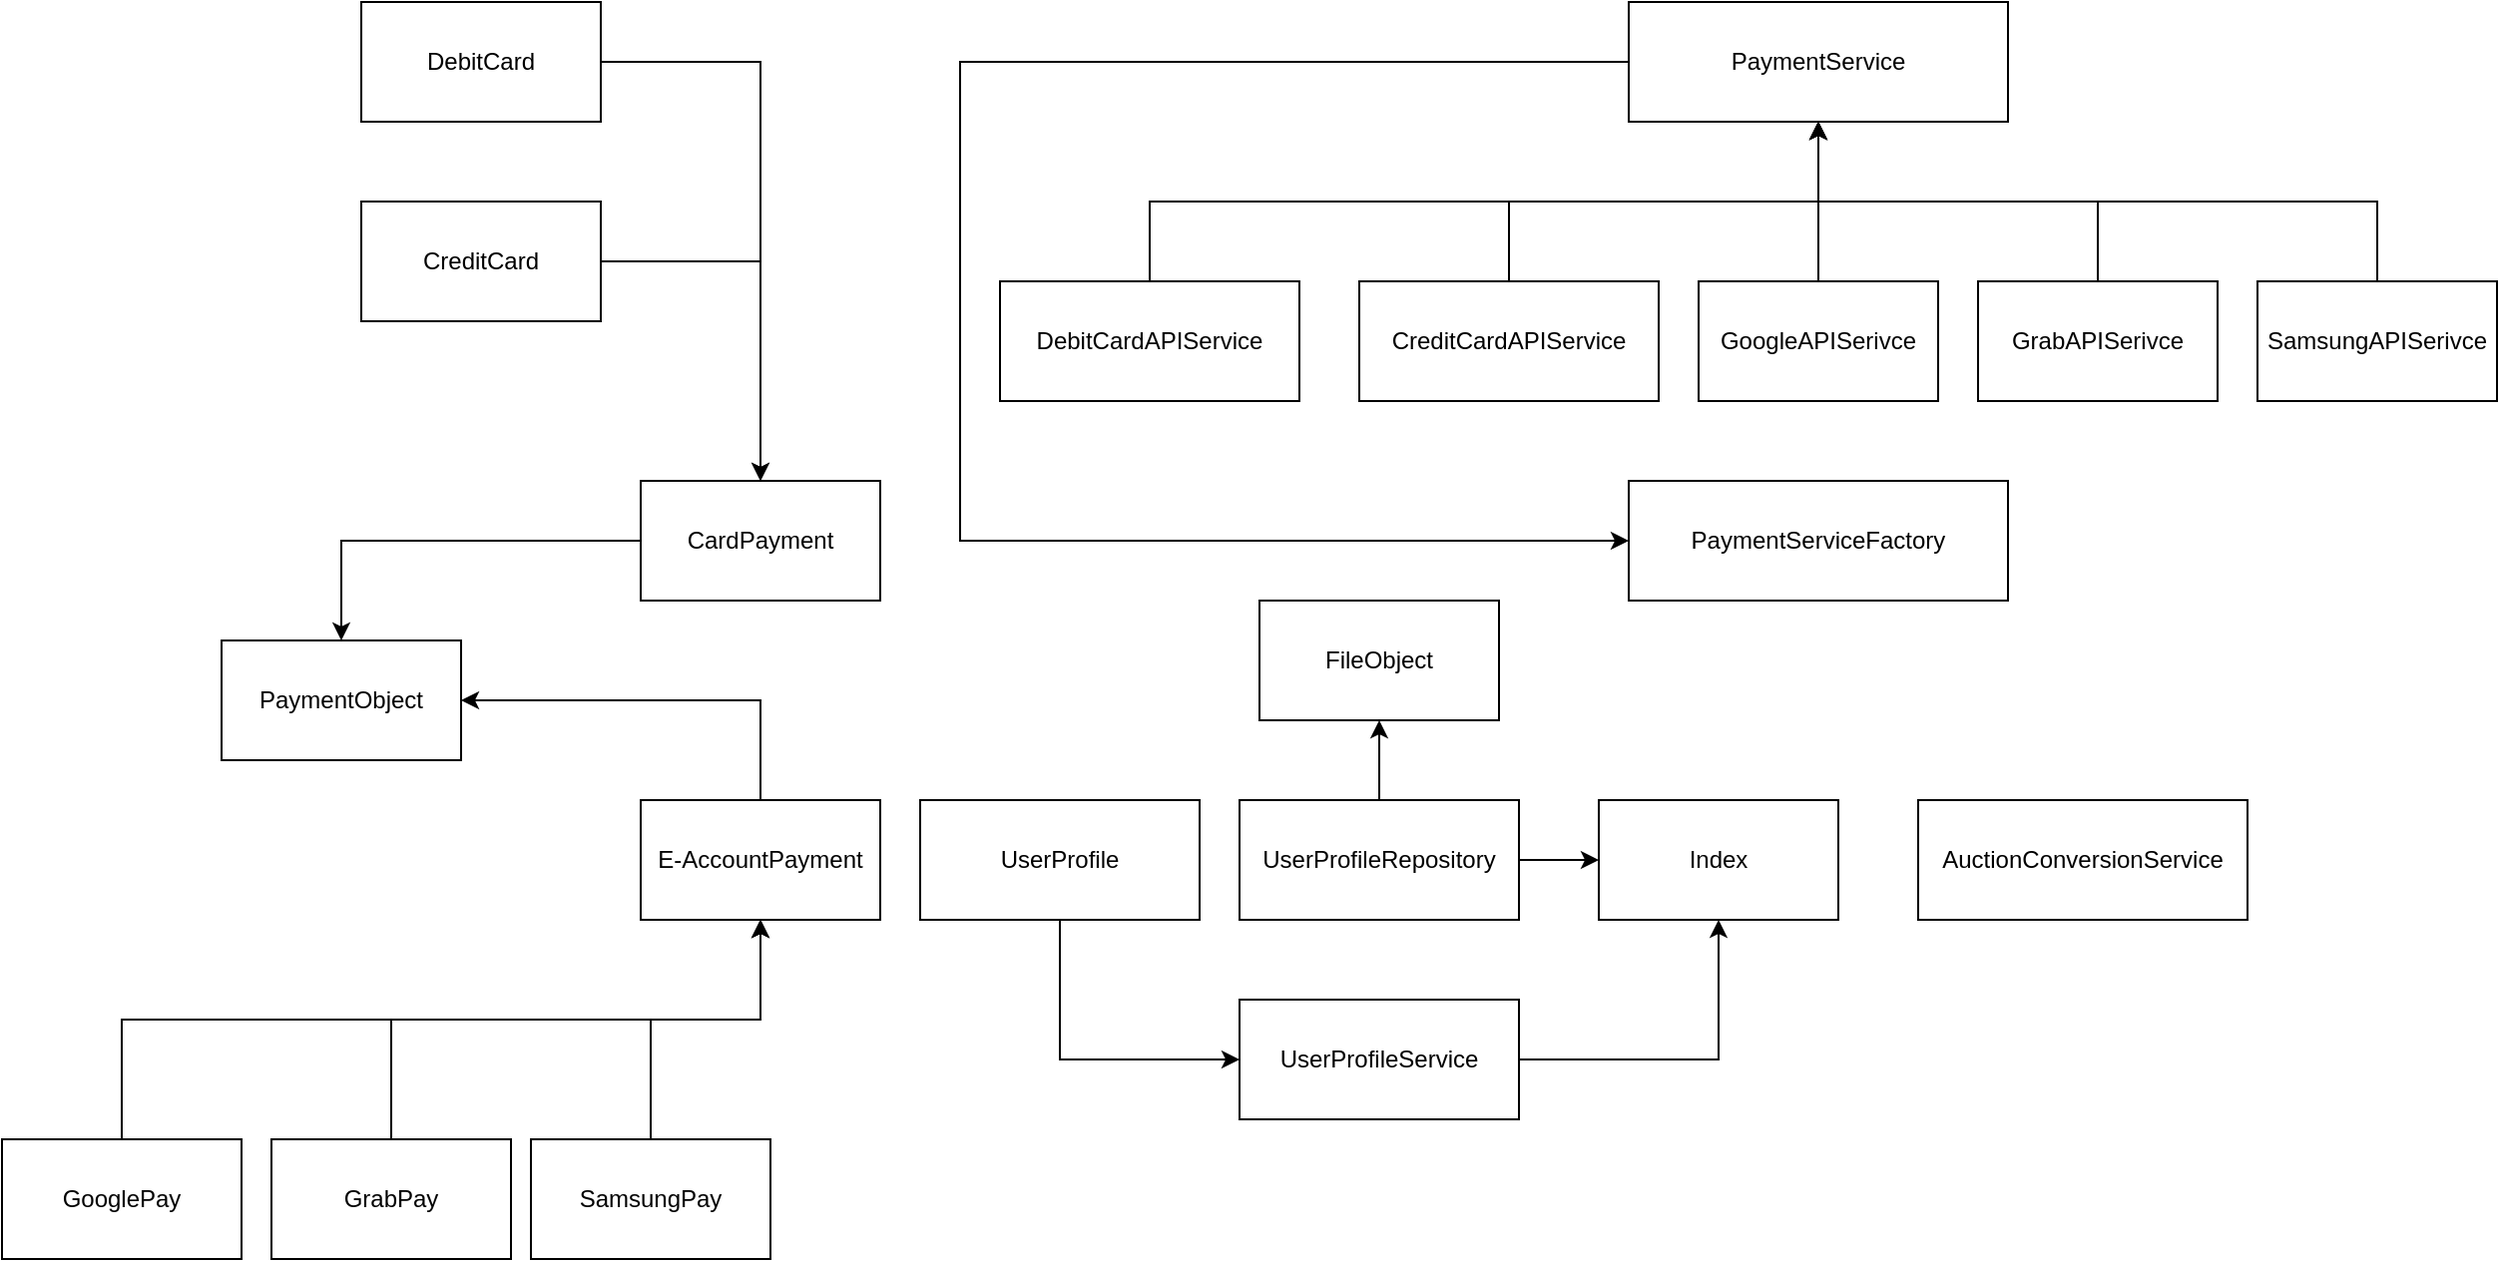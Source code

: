 <mxfile version="14.3.0" type="device" pages="2"><diagram id="2KOIB5N64ErdimOZ_Y05" name="Page-1"><mxGraphModel dx="2427" dy="1928" grid="1" gridSize="10" guides="1" tooltips="1" connect="1" arrows="1" fold="1" page="1" pageScale="1" pageWidth="850" pageHeight="1100" math="0" shadow="0"><root><mxCell id="0"/><mxCell id="1" parent="0"/><mxCell id="6GgEl0XHfn7Oc5g00gPT-2" style="edgeStyle=orthogonalEdgeStyle;rounded=0;orthogonalLoop=1;jettySize=auto;html=1;entryX=0;entryY=0.5;entryDx=0;entryDy=0;" edge="1" parent="1" source="OVNvHfUNwyEjtYuhImq--3" target="6GgEl0XHfn7Oc5g00gPT-1"><mxGeometry relative="1" as="geometry"><Array as="points"><mxPoint x="-200" y="-20"/></Array></mxGeometry></mxCell><mxCell id="OVNvHfUNwyEjtYuhImq--3" value="UserProfile" style="rounded=0;whiteSpace=wrap;html=1;" parent="1" vertex="1"><mxGeometry x="-270" y="-150" width="140" height="60" as="geometry"/></mxCell><mxCell id="OVNvHfUNwyEjtYuhImq--12" value="AuctionConversionService" style="whiteSpace=wrap;html=1;" parent="1" vertex="1"><mxGeometry x="230" y="-150" width="165" height="60" as="geometry"/></mxCell><mxCell id="e3GGRHHCDp3BjyPEcR0e-16" style="edgeStyle=orthogonalEdgeStyle;rounded=0;orthogonalLoop=1;jettySize=auto;html=1;" parent="1" source="OVNvHfUNwyEjtYuhImq--26" target="e3GGRHHCDp3BjyPEcR0e-1" edge="1"><mxGeometry relative="1" as="geometry"/></mxCell><mxCell id="6GgEl0XHfn7Oc5g00gPT-5" style="edgeStyle=orthogonalEdgeStyle;rounded=0;orthogonalLoop=1;jettySize=auto;html=1;" edge="1" parent="1" source="OVNvHfUNwyEjtYuhImq--26" target="OVNvHfUNwyEjtYuhImq--42"><mxGeometry relative="1" as="geometry"/></mxCell><mxCell id="OVNvHfUNwyEjtYuhImq--26" value="UserProfileRepository" style="rounded=0;whiteSpace=wrap;html=1;" parent="1" vertex="1"><mxGeometry x="-110" y="-150" width="140" height="60" as="geometry"/></mxCell><mxCell id="e3GGRHHCDp3BjyPEcR0e-6" style="edgeStyle=orthogonalEdgeStyle;rounded=0;orthogonalLoop=1;jettySize=auto;html=1;" parent="1" source="OVNvHfUNwyEjtYuhImq--33" target="mpyZbqCTOSIQwP_T6yYZ-1" edge="1"><mxGeometry relative="1" as="geometry"><Array as="points"><mxPoint x="-155" y="-450"/><mxPoint x="180" y="-450"/></Array></mxGeometry></mxCell><mxCell id="OVNvHfUNwyEjtYuhImq--33" value="DebitCardAPIService" style="whiteSpace=wrap;html=1;" parent="1" vertex="1"><mxGeometry x="-230" y="-410" width="150" height="60" as="geometry"/></mxCell><mxCell id="OVNvHfUNwyEjtYuhImq--35" style="edgeStyle=orthogonalEdgeStyle;rounded=0;orthogonalLoop=1;jettySize=auto;html=1;" parent="1" source="OVNvHfUNwyEjtYuhImq--36" target="OVNvHfUNwyEjtYuhImq--41" edge="1"><mxGeometry relative="1" as="geometry"/></mxCell><mxCell id="OVNvHfUNwyEjtYuhImq--36" value="CardPayment" style="whiteSpace=wrap;html=1;" parent="1" vertex="1"><mxGeometry x="-410" y="-310" width="120" height="60" as="geometry"/></mxCell><mxCell id="wpagDBGOPuL4EPq9Ays_-21" style="edgeStyle=orthogonalEdgeStyle;rounded=0;orthogonalLoop=1;jettySize=auto;html=1;entryX=1;entryY=0.5;entryDx=0;entryDy=0;" parent="1" source="OVNvHfUNwyEjtYuhImq--39" target="OVNvHfUNwyEjtYuhImq--41" edge="1"><mxGeometry relative="1" as="geometry"><Array as="points"><mxPoint x="-350" y="-200"/></Array></mxGeometry></mxCell><mxCell id="OVNvHfUNwyEjtYuhImq--39" value="E-AccountPayment" style="whiteSpace=wrap;html=1;" parent="1" vertex="1"><mxGeometry x="-410" y="-150" width="120" height="60" as="geometry"/></mxCell><mxCell id="e3GGRHHCDp3BjyPEcR0e-8" style="edgeStyle=orthogonalEdgeStyle;rounded=0;orthogonalLoop=1;jettySize=auto;html=1;entryX=0.5;entryY=1;entryDx=0;entryDy=0;" parent="1" source="OVNvHfUNwyEjtYuhImq--40" target="mpyZbqCTOSIQwP_T6yYZ-1" edge="1"><mxGeometry relative="1" as="geometry"/></mxCell><mxCell id="OVNvHfUNwyEjtYuhImq--40" value="GoogleAPISerivce" style="whiteSpace=wrap;html=1;" parent="1" vertex="1"><mxGeometry x="120" y="-410" width="120" height="60" as="geometry"/></mxCell><mxCell id="OVNvHfUNwyEjtYuhImq--41" value="PaymentObject" style="whiteSpace=wrap;html=1;" parent="1" vertex="1"><mxGeometry x="-620" y="-230" width="120" height="60" as="geometry"/></mxCell><mxCell id="OVNvHfUNwyEjtYuhImq--42" value="Index" style="whiteSpace=wrap;html=1;" parent="1" vertex="1"><mxGeometry x="70" y="-150" width="120" height="60" as="geometry"/></mxCell><mxCell id="wpagDBGOPuL4EPq9Ays_-10" style="edgeStyle=orthogonalEdgeStyle;rounded=0;orthogonalLoop=1;jettySize=auto;html=1;" parent="1" source="wpagDBGOPuL4EPq9Ays_-6" target="OVNvHfUNwyEjtYuhImq--36" edge="1"><mxGeometry relative="1" as="geometry"/></mxCell><mxCell id="wpagDBGOPuL4EPq9Ays_-6" value="DebitCard" style="whiteSpace=wrap;html=1;" parent="1" vertex="1"><mxGeometry x="-550" y="-550" width="120" height="60" as="geometry"/></mxCell><mxCell id="wpagDBGOPuL4EPq9Ays_-11" style="edgeStyle=orthogonalEdgeStyle;rounded=0;orthogonalLoop=1;jettySize=auto;html=1;entryX=0.5;entryY=0;entryDx=0;entryDy=0;" parent="1" source="wpagDBGOPuL4EPq9Ays_-7" target="OVNvHfUNwyEjtYuhImq--36" edge="1"><mxGeometry relative="1" as="geometry"/></mxCell><mxCell id="wpagDBGOPuL4EPq9Ays_-7" value="CreditCard" style="whiteSpace=wrap;html=1;" parent="1" vertex="1"><mxGeometry x="-550" y="-450" width="120" height="60" as="geometry"/></mxCell><mxCell id="e3GGRHHCDp3BjyPEcR0e-7" style="edgeStyle=orthogonalEdgeStyle;rounded=0;orthogonalLoop=1;jettySize=auto;html=1;" parent="1" source="wpagDBGOPuL4EPq9Ays_-9" target="mpyZbqCTOSIQwP_T6yYZ-1" edge="1"><mxGeometry relative="1" as="geometry"/></mxCell><mxCell id="wpagDBGOPuL4EPq9Ays_-9" value="CreditCardAPIService" style="whiteSpace=wrap;html=1;" parent="1" vertex="1"><mxGeometry x="-50" y="-410" width="150" height="60" as="geometry"/></mxCell><mxCell id="Tz55kuSCzdBfh5Bdzw7j-8" style="edgeStyle=orthogonalEdgeStyle;rounded=0;orthogonalLoop=1;jettySize=auto;html=1;" parent="1" source="wpagDBGOPuL4EPq9Ays_-12" target="OVNvHfUNwyEjtYuhImq--39" edge="1"><mxGeometry relative="1" as="geometry"><Array as="points"><mxPoint x="-670" y="-40"/><mxPoint x="-350" y="-40"/></Array></mxGeometry></mxCell><mxCell id="wpagDBGOPuL4EPq9Ays_-12" value="GooglePay" style="whiteSpace=wrap;html=1;" parent="1" vertex="1"><mxGeometry x="-730" y="20" width="120" height="60" as="geometry"/></mxCell><mxCell id="Tz55kuSCzdBfh5Bdzw7j-7" style="edgeStyle=orthogonalEdgeStyle;rounded=0;orthogonalLoop=1;jettySize=auto;html=1;" parent="1" source="wpagDBGOPuL4EPq9Ays_-13" target="OVNvHfUNwyEjtYuhImq--39" edge="1"><mxGeometry relative="1" as="geometry"><Array as="points"><mxPoint x="-535" y="-40"/><mxPoint x="-350" y="-40"/></Array></mxGeometry></mxCell><mxCell id="wpagDBGOPuL4EPq9Ays_-13" value="GrabPay" style="whiteSpace=wrap;html=1;" parent="1" vertex="1"><mxGeometry x="-595" y="20" width="120" height="60" as="geometry"/></mxCell><mxCell id="Tz55kuSCzdBfh5Bdzw7j-6" style="edgeStyle=orthogonalEdgeStyle;rounded=0;orthogonalLoop=1;jettySize=auto;html=1;entryX=0.5;entryY=1;entryDx=0;entryDy=0;" parent="1" source="wpagDBGOPuL4EPq9Ays_-14" target="OVNvHfUNwyEjtYuhImq--39" edge="1"><mxGeometry relative="1" as="geometry"><Array as="points"><mxPoint x="-405" y="-40"/><mxPoint x="-350" y="-40"/></Array></mxGeometry></mxCell><mxCell id="wpagDBGOPuL4EPq9Ays_-14" value="SamsungPay" style="whiteSpace=wrap;html=1;" parent="1" vertex="1"><mxGeometry x="-465" y="20" width="120" height="60" as="geometry"/></mxCell><mxCell id="e3GGRHHCDp3BjyPEcR0e-9" style="edgeStyle=orthogonalEdgeStyle;rounded=0;orthogonalLoop=1;jettySize=auto;html=1;" parent="1" source="wpagDBGOPuL4EPq9Ays_-22" target="mpyZbqCTOSIQwP_T6yYZ-1" edge="1"><mxGeometry relative="1" as="geometry"/></mxCell><mxCell id="wpagDBGOPuL4EPq9Ays_-22" value="GrabAPISerivce" style="whiteSpace=wrap;html=1;" parent="1" vertex="1"><mxGeometry x="260" y="-410" width="120" height="60" as="geometry"/></mxCell><mxCell id="e3GGRHHCDp3BjyPEcR0e-10" style="edgeStyle=orthogonalEdgeStyle;rounded=0;orthogonalLoop=1;jettySize=auto;html=1;entryX=0.5;entryY=1;entryDx=0;entryDy=0;" parent="1" source="wpagDBGOPuL4EPq9Ays_-23" target="mpyZbqCTOSIQwP_T6yYZ-1" edge="1"><mxGeometry relative="1" as="geometry"><Array as="points"><mxPoint x="460" y="-450"/><mxPoint x="180" y="-450"/></Array></mxGeometry></mxCell><mxCell id="wpagDBGOPuL4EPq9Ays_-23" value="SamsungAPISerivce" style="whiteSpace=wrap;html=1;" parent="1" vertex="1"><mxGeometry x="400" y="-410" width="120" height="60" as="geometry"/></mxCell><mxCell id="e3GGRHHCDp3BjyPEcR0e-12" style="edgeStyle=orthogonalEdgeStyle;rounded=0;orthogonalLoop=1;jettySize=auto;html=1;entryX=0;entryY=0.5;entryDx=0;entryDy=0;" parent="1" source="mpyZbqCTOSIQwP_T6yYZ-1" target="e3GGRHHCDp3BjyPEcR0e-11" edge="1"><mxGeometry relative="1" as="geometry"><Array as="points"><mxPoint x="-250" y="-520"/><mxPoint x="-250" y="-280"/></Array></mxGeometry></mxCell><mxCell id="mpyZbqCTOSIQwP_T6yYZ-1" value="PaymentService" style="whiteSpace=wrap;html=1;" parent="1" vertex="1"><mxGeometry x="85" y="-550" width="190" height="60" as="geometry"/></mxCell><mxCell id="e3GGRHHCDp3BjyPEcR0e-1" value="FileObject" style="whiteSpace=wrap;html=1;" parent="1" vertex="1"><mxGeometry x="-100" y="-250" width="120" height="60" as="geometry"/></mxCell><mxCell id="e3GGRHHCDp3BjyPEcR0e-11" value="PaymentServiceFactory" style="whiteSpace=wrap;html=1;" parent="1" vertex="1"><mxGeometry x="85" y="-310" width="190" height="60" as="geometry"/></mxCell><mxCell id="6GgEl0XHfn7Oc5g00gPT-3" style="edgeStyle=orthogonalEdgeStyle;rounded=0;orthogonalLoop=1;jettySize=auto;html=1;" edge="1" parent="1" source="6GgEl0XHfn7Oc5g00gPT-1" target="OVNvHfUNwyEjtYuhImq--42"><mxGeometry relative="1" as="geometry"/></mxCell><mxCell id="6GgEl0XHfn7Oc5g00gPT-1" value="UserProfileService" style="rounded=0;whiteSpace=wrap;html=1;" vertex="1" parent="1"><mxGeometry x="-110" y="-50" width="140" height="60" as="geometry"/></mxCell></root></mxGraphModel></diagram><diagram name="Class Diagram" id="8i16ODUUJk-zlXluK6kG"><mxGraphModel dx="1796" dy="1597" grid="1" gridSize="10" guides="1" tooltips="1" connect="1" arrows="1" fold="1" page="1" pageScale="1" pageWidth="850" pageHeight="1100" math="0" shadow="0"><root><mxCell id="P2Dz0mEHDDmNIb5PMjdy-0"/><mxCell id="P2Dz0mEHDDmNIb5PMjdy-1" parent="P2Dz0mEHDDmNIb5PMjdy-0"/><mxCell id="8g-rBgWS3mRkG20rDwMc-0" value="" style="rounded=0;whiteSpace=wrap;html=1;" parent="P2Dz0mEHDDmNIb5PMjdy-1" vertex="1"><mxGeometry x="-330" y="-120" width="710" height="650" as="geometry"/></mxCell><mxCell id="dmM8imzTffKyK5uBwIWd-29" value="" style="group" parent="P2Dz0mEHDDmNIb5PMjdy-1" vertex="1" connectable="0"><mxGeometry x="-300" y="-80" width="270" height="260" as="geometry"/></mxCell><mxCell id="dmM8imzTffKyK5uBwIWd-0" value="" style="rounded=0;whiteSpace=wrap;html=1;" parent="dmM8imzTffKyK5uBwIWd-29" vertex="1"><mxGeometry width="270" height="260" as="geometry"/></mxCell><mxCell id="dmM8imzTffKyK5uBwIWd-3" value="User Profile" style="rounded=0;whiteSpace=wrap;html=1;align=left;" parent="dmM8imzTffKyK5uBwIWd-29" vertex="1"><mxGeometry width="270" height="30" as="geometry"/></mxCell><mxCell id="dmM8imzTffKyK5uBwIWd-4" value="" style="rounded=0;whiteSpace=wrap;html=1;align=left;" parent="dmM8imzTffKyK5uBwIWd-29" vertex="1"><mxGeometry y="30" width="270" height="80" as="geometry"/></mxCell><mxCell id="dmM8imzTffKyK5uBwIWd-5" value="- name: String&lt;br&gt;- DoB: Date&lt;br&gt;- occupation: String&lt;br&gt;- uniqueID: String&lt;br&gt;- createdAt: Date" style="text;html=1;strokeColor=none;fillColor=none;align=left;verticalAlign=middle;whiteSpace=wrap;rounded=0;" parent="dmM8imzTffKyK5uBwIWd-29" vertex="1"><mxGeometry y="12" width="270" height="110" as="geometry"/></mxCell><mxCell id="dmM8imzTffKyK5uBwIWd-8" value="+ getName()&lt;br&gt;+ getDoB()&lt;br&gt;+ setOccupation(occupation: String)&lt;br&gt;+ getOccupation()&lt;br&gt;+ getUniqueID()&lt;br&gt;+ getCreatedAt()" style="text;html=1;strokeColor=none;fillColor=none;align=left;verticalAlign=middle;whiteSpace=wrap;rounded=0;" parent="dmM8imzTffKyK5uBwIWd-29" vertex="1"><mxGeometry y="110" width="270" height="80" as="geometry"/></mxCell><mxCell id="dmM8imzTffKyK5uBwIWd-30" value="" style="group" parent="P2Dz0mEHDDmNIb5PMjdy-1" vertex="1" connectable="0"><mxGeometry x="-300" y="210" width="390" height="290" as="geometry"/></mxCell><mxCell id="dmM8imzTffKyK5uBwIWd-31" value="" style="rounded=0;whiteSpace=wrap;html=1;" parent="dmM8imzTffKyK5uBwIWd-30" vertex="1"><mxGeometry width="364.0" height="290" as="geometry"/></mxCell><mxCell id="dmM8imzTffKyK5uBwIWd-32" value="User Profile Repository" style="rounded=0;whiteSpace=wrap;html=1;align=left;" parent="dmM8imzTffKyK5uBwIWd-30" vertex="1"><mxGeometry width="364.0" height="33.462" as="geometry"/></mxCell><mxCell id="dmM8imzTffKyK5uBwIWd-33" value="" style="rounded=0;whiteSpace=wrap;html=1;align=left;" parent="dmM8imzTffKyK5uBwIWd-30" vertex="1"><mxGeometry y="33.46" width="364" height="46.54" as="geometry"/></mxCell><mxCell id="dmM8imzTffKyK5uBwIWd-35" value="+ addUserProfile(u: UserProfile)&lt;br&gt;+ deleteUserProfile(u: UserProfile)&lt;br&gt;+ updateUserProfile(u: UserProfile)&lt;br&gt;+ getUserProfile()&lt;br&gt;+ getUserProfile(uniqueID: String)&lt;br&gt;+ fileWriteObject()&lt;br&gt;+ fileReadObject()" style="text;html=1;strokeColor=none;fillColor=none;align=left;verticalAlign=middle;whiteSpace=wrap;rounded=0;" parent="dmM8imzTffKyK5uBwIWd-30" vertex="1"><mxGeometry y="80" width="390" height="110" as="geometry"/></mxCell><mxCell id="dmM8imzTffKyK5uBwIWd-34" value="- fileName: String&lt;br&gt;- userList: List&amp;lt;UserProfile&amp;gt;" style="text;html=1;strokeColor=none;fillColor=none;align=left;verticalAlign=middle;whiteSpace=wrap;rounded=0;" parent="dmM8imzTffKyK5uBwIWd-30" vertex="1"><mxGeometry y="33.46" width="364" height="46.54" as="geometry"/></mxCell><mxCell id="5aeJ9ZE5QNEJxUDV2E_B-5" value="" style="group" parent="P2Dz0mEHDDmNIb5PMjdy-1" vertex="1" connectable="0"><mxGeometry x="10" y="-80" width="360" height="260" as="geometry"/></mxCell><mxCell id="dmM8imzTffKyK5uBwIWd-38" value="" style="rounded=0;whiteSpace=wrap;html=1;" parent="5aeJ9ZE5QNEJxUDV2E_B-5" vertex="1"><mxGeometry width="345.6" height="260" as="geometry"/></mxCell><mxCell id="dmM8imzTffKyK5uBwIWd-39" value="User Profile Service" style="rounded=0;whiteSpace=wrap;html=1;align=left;" parent="5aeJ9ZE5QNEJxUDV2E_B-5" vertex="1"><mxGeometry width="345.6" height="30" as="geometry"/></mxCell><mxCell id="dmM8imzTffKyK5uBwIWd-42" value="+ createUserProfile(name: String, dob:Date, occupation: String)&lt;br&gt;+ deleteUserProfile(uniqueID: String)&lt;br&gt;+ updateUserProfile(uniqueID: String, occupation:String)&lt;br&gt;+ viewUserProfileList()&lt;br&gt;+ viewUserProfile(uniqueID: String)" style="text;html=1;strokeColor=none;fillColor=none;align=left;verticalAlign=middle;whiteSpace=wrap;rounded=0;" parent="5aeJ9ZE5QNEJxUDV2E_B-5" vertex="1"><mxGeometry y="60" width="360.0" height="80" as="geometry"/></mxCell><mxCell id="5aeJ9ZE5QNEJxUDV2E_B-4" value="- upr: UserProfileRepository" style="whiteSpace=wrap;html=1;align=left;" parent="5aeJ9ZE5QNEJxUDV2E_B-5" vertex="1"><mxGeometry y="30" width="345.6" height="30" as="geometry"/></mxCell><mxCell id="8g-rBgWS3mRkG20rDwMc-1" value="User Profile" style="text;html=1;strokeColor=none;fillColor=none;align=center;verticalAlign=middle;whiteSpace=wrap;rounded=0;" parent="P2Dz0mEHDDmNIb5PMjdy-1" vertex="1"><mxGeometry x="-330" y="-120" width="80" height="20" as="geometry"/></mxCell><mxCell id="TrtC-TVVJnQffVpj-WIV-0" value="" style="group" parent="P2Dz0mEHDDmNIb5PMjdy-1" vertex="1" connectable="0"><mxGeometry x="260" y="760" width="270" height="260" as="geometry"/></mxCell><mxCell id="TrtC-TVVJnQffVpj-WIV-1" value="" style="rounded=0;whiteSpace=wrap;html=1;" parent="TrtC-TVVJnQffVpj-WIV-0" vertex="1"><mxGeometry width="270" height="260" as="geometry"/></mxCell><mxCell id="TrtC-TVVJnQffVpj-WIV-2" value="CardPayment" style="rounded=0;whiteSpace=wrap;html=1;align=left;" parent="TrtC-TVVJnQffVpj-WIV-0" vertex="1"><mxGeometry width="270" height="30" as="geometry"/></mxCell><mxCell id="TrtC-TVVJnQffVpj-WIV-3" value="" style="rounded=0;whiteSpace=wrap;html=1;align=left;" parent="TrtC-TVVJnQffVpj-WIV-0" vertex="1"><mxGeometry y="30" width="270" height="90" as="geometry"/></mxCell><mxCell id="TrtC-TVVJnQffVpj-WIV-4" value="- identityCode: String&lt;br&gt;- cvvValue: String&lt;br&gt;- expiryDate: Date&lt;br&gt;- cardType: enum(CardType)&lt;br&gt;- verified: boolean" style="text;html=1;strokeColor=none;fillColor=none;align=left;verticalAlign=middle;whiteSpace=wrap;rounded=0;" parent="TrtC-TVVJnQffVpj-WIV-0" vertex="1"><mxGeometry y="26" width="270" height="84" as="geometry"/></mxCell><mxCell id="TrtC-TVVJnQffVpj-WIV-5" value="+ getIdentityCode()&lt;br&gt;+ getCvvValue()&lt;br&gt;+ getExpiryDate()&lt;br&gt;+ getCardOwnerName()&lt;br&gt;+ getCardType()&lt;br&gt;+ getVerified()&lt;br&gt;+ setVerified()&lt;br&gt;+ pay(amount: double)" style="text;html=1;strokeColor=none;fillColor=none;align=left;verticalAlign=middle;whiteSpace=wrap;rounded=0;" parent="TrtC-TVVJnQffVpj-WIV-0" vertex="1"><mxGeometry y="120" width="270" height="118" as="geometry"/></mxCell><mxCell id="neQlk8XRQE_lGBKE0n6T-7" value="" style="rounded=0;whiteSpace=wrap;html=1;" parent="P2Dz0mEHDDmNIb5PMjdy-1" vertex="1"><mxGeometry x="260" y="1040" width="270" height="60" as="geometry"/></mxCell><mxCell id="neQlk8XRQE_lGBKE0n6T-8" value="Bank API Service" style="rounded=0;whiteSpace=wrap;html=1;align=left;" parent="P2Dz0mEHDDmNIb5PMjdy-1" vertex="1"><mxGeometry x="260" y="1040" width="270" height="30" as="geometry"/></mxCell><mxCell id="neQlk8XRQE_lGBKE0n6T-11" value="+ verifiyIdentityCard(p: CardPayment)" style="text;html=1;strokeColor=none;fillColor=none;align=left;verticalAlign=middle;whiteSpace=wrap;rounded=0;" parent="P2Dz0mEHDDmNIb5PMjdy-1" vertex="1"><mxGeometry x="260" y="1070" width="270" height="20" as="geometry"/></mxCell><mxCell id="5qB0QaIXKI_vUI9aS-en-7" value="" style="group" parent="P2Dz0mEHDDmNIb5PMjdy-1" vertex="1" connectable="0"><mxGeometry x="-50" y="760" width="270" height="320" as="geometry"/></mxCell><mxCell id="8Av1viue4UBTjkgRkVqu-1" value="" style="rounded=0;whiteSpace=wrap;html=1;" parent="5qB0QaIXKI_vUI9aS-en-7" vertex="1"><mxGeometry width="270" height="320" as="geometry"/></mxCell><mxCell id="8Av1viue4UBTjkgRkVqu-2" value="GooglePayment" style="rounded=0;whiteSpace=wrap;html=1;align=left;" parent="5qB0QaIXKI_vUI9aS-en-7" vertex="1"><mxGeometry width="270" height="36.923" as="geometry"/></mxCell><mxCell id="8Av1viue4UBTjkgRkVqu-3" value="" style="rounded=0;whiteSpace=wrap;html=1;align=left;" parent="5qB0QaIXKI_vUI9aS-en-7" vertex="1"><mxGeometry y="36.92" width="270" height="93.08" as="geometry"/></mxCell><mxCell id="8Av1viue4UBTjkgRkVqu-4" value="- googleAccountName: String&lt;br&gt;- googleAccountCurrency: String&lt;br&gt;- googleAccountLimit: double&lt;br&gt;- googleSecretValue: String&lt;br&gt;- verified: boolean" style="text;html=1;strokeColor=none;fillColor=none;align=left;verticalAlign=middle;whiteSpace=wrap;rounded=0;" parent="5qB0QaIXKI_vUI9aS-en-7" vertex="1"><mxGeometry y="14" width="270" height="120.615" as="geometry"/></mxCell><mxCell id="8Av1viue4UBTjkgRkVqu-5" value="+ getGoogleAccountID()&lt;br&gt;+ getGoogleAccountName()&lt;br&gt;+ getGoogleAccountCurrency()&lt;br&gt;+ setGoogleAccountCurrency(currency: String)&lt;br&gt;+ getGoogleAccountLimit()&lt;br&gt;+ setGoogleAccountLimit(limit: double)&lt;br&gt;+ getGoogleSecretValue()&lt;br&gt;+ getVerified()&lt;br&gt;+ setVerified()&lt;br&gt;+ pay(amount: double)" style="text;html=1;strokeColor=none;fillColor=none;align=left;verticalAlign=middle;whiteSpace=wrap;rounded=0;" parent="5qB0QaIXKI_vUI9aS-en-7" vertex="1"><mxGeometry y="130" width="270" height="150" as="geometry"/></mxCell><mxCell id="5qB0QaIXKI_vUI9aS-en-9" value="" style="rounded=0;whiteSpace=wrap;html=1;" parent="P2Dz0mEHDDmNIb5PMjdy-1" vertex="1"><mxGeometry x="-50" y="1100" width="270" height="60" as="geometry"/></mxCell><mxCell id="5qB0QaIXKI_vUI9aS-en-10" value="Google API Service" style="rounded=0;whiteSpace=wrap;html=1;align=left;" parent="P2Dz0mEHDDmNIb5PMjdy-1" vertex="1"><mxGeometry x="-50" y="1100" width="270" height="30" as="geometry"/></mxCell><mxCell id="5qB0QaIXKI_vUI9aS-en-11" value="+ verifiyGoogleAccount(g: GooglePayment)" style="text;html=1;strokeColor=none;fillColor=none;align=left;verticalAlign=middle;whiteSpace=wrap;rounded=0;" parent="P2Dz0mEHDDmNIb5PMjdy-1" vertex="1"><mxGeometry x="-50" y="1130" width="270" height="20" as="geometry"/></mxCell><mxCell id="LtqTmSgWSsv3zUbwUViP-1" value="" style="group" parent="P2Dz0mEHDDmNIb5PMjdy-1" vertex="1" connectable="0"><mxGeometry x="-50" y="590" width="270" height="130" as="geometry"/></mxCell><mxCell id="5qB0QaIXKI_vUI9aS-en-1" value="" style="rounded=0;whiteSpace=wrap;html=1;" parent="LtqTmSgWSsv3zUbwUViP-1" vertex="1"><mxGeometry y="50" width="270" height="90" as="geometry"/></mxCell><mxCell id="5qB0QaIXKI_vUI9aS-en-2" value="Payment Interface {interface}" style="rounded=0;whiteSpace=wrap;html=1;align=left;" parent="LtqTmSgWSsv3zUbwUViP-1" vertex="1"><mxGeometry y="50" width="270" height="30" as="geometry"/></mxCell><mxCell id="5qB0QaIXKI_vUI9aS-en-5" value="+ getPaymentID()&lt;br&gt;+ pay(amount: double)&lt;br&gt;+ verify()" style="text;html=1;strokeColor=none;fillColor=none;align=left;verticalAlign=middle;whiteSpace=wrap;rounded=0;" parent="LtqTmSgWSsv3zUbwUViP-1" vertex="1"><mxGeometry y="80" width="270" height="50" as="geometry"/></mxCell><mxCell id="-L3kKWWx30AKZ7RZyIV8-0" value="" style="group" parent="P2Dz0mEHDDmNIb5PMjdy-1" vertex="1" connectable="0"><mxGeometry x="-520" y="830" width="450" height="140" as="geometry"/></mxCell><mxCell id="w48QJTYEl0AQYgitOjoj-2" value="" style="rounded=0;whiteSpace=wrap;html=1;" parent="-L3kKWWx30AKZ7RZyIV8-0" vertex="1"><mxGeometry y="-20" width="450" height="110" as="geometry"/></mxCell><mxCell id="w48QJTYEl0AQYgitOjoj-3" value="Payment Interface Factory" style="rounded=0;whiteSpace=wrap;html=1;align=left;" parent="-L3kKWWx30AKZ7RZyIV8-0" vertex="1"><mxGeometry y="-20" width="450" height="30" as="geometry"/></mxCell><mxCell id="w48QJTYEl0AQYgitOjoj-6" value="+ createPaymentInterface(&lt;span&gt;String identityCode, String cvvValue, Date expiryDate,&lt;br&gt;&lt;/span&gt;&lt;span&gt;&#9;&#9;&#9;&lt;/span&gt;&lt;span&gt;CardType type&lt;/span&gt;)&lt;br&gt;+ createPaymentInterface(String googleAccountName, String googleSecretValue)" style="text;html=1;strokeColor=none;fillColor=none;align=left;verticalAlign=middle;whiteSpace=wrap;rounded=0;" parent="-L3kKWWx30AKZ7RZyIV8-0" vertex="1"><mxGeometry y="-20" width="450" height="110" as="geometry"/></mxCell><mxCell id="UBqSMhE7JbLtEKvTfhZd-2" value="" style="rounded=0;whiteSpace=wrap;html=1;" parent="P2Dz0mEHDDmNIb5PMjdy-1" vertex="1"><mxGeometry x="-340" y="950" width="270" height="170" as="geometry"/></mxCell><mxCell id="UBqSMhE7JbLtEKvTfhZd-3" value="Payment Interface Repository" style="rounded=0;whiteSpace=wrap;html=1;align=left;" parent="P2Dz0mEHDDmNIb5PMjdy-1" vertex="1"><mxGeometry x="-340" y="950" width="270" height="30" as="geometry"/></mxCell><mxCell id="UBqSMhE7JbLtEKvTfhZd-4" value="" style="rounded=0;whiteSpace=wrap;html=1;align=left;" parent="P2Dz0mEHDDmNIb5PMjdy-1" vertex="1"><mxGeometry x="-340" y="980" width="270" height="40" as="geometry"/></mxCell><mxCell id="UBqSMhE7JbLtEKvTfhZd-5" value="- fileName: String&lt;br&gt;- pList: List&amp;lt;PaymentType&amp;gt;" style="text;html=1;strokeColor=none;fillColor=none;align=left;verticalAlign=middle;whiteSpace=wrap;rounded=0;" parent="P2Dz0mEHDDmNIb5PMjdy-1" vertex="1"><mxGeometry x="-340" y="980" width="270" height="40" as="geometry"/></mxCell><mxCell id="UBqSMhE7JbLtEKvTfhZd-6" value="+ addPayment(p: PaymentInterface)&lt;br&gt;+ deletePayment(p: PaymentInterface)&lt;br&gt;+ getPayment()&lt;br&gt;+ getPayment(id: String)&lt;br&gt;+ fileWriteObject()&lt;br&gt;+ fileReadOBject()" style="text;html=1;strokeColor=none;fillColor=none;align=left;verticalAlign=middle;whiteSpace=wrap;rounded=0;" parent="P2Dz0mEHDDmNIb5PMjdy-1" vertex="1"><mxGeometry x="-340" y="1020" width="270" height="100" as="geometry"/></mxCell><mxCell id="-L3kKWWx30AKZ7RZyIV8-1" value="" style="group" parent="P2Dz0mEHDDmNIb5PMjdy-1" vertex="1" connectable="0"><mxGeometry x="-710" y="710" width="660" height="380" as="geometry"/></mxCell><mxCell id="8g-rBgWS3mRkG20rDwMc-4" value="" style="rounded=0;whiteSpace=wrap;html=1;" parent="-L3kKWWx30AKZ7RZyIV8-1" vertex="1"><mxGeometry x="190" y="-90" width="450" height="170" as="geometry"/></mxCell><mxCell id="8g-rBgWS3mRkG20rDwMc-5" value="Payment Interface Service" style="rounded=0;whiteSpace=wrap;html=1;align=left;" parent="-L3kKWWx30AKZ7RZyIV8-1" vertex="1"><mxGeometry x="190" y="-90" width="450" height="30" as="geometry"/></mxCell><mxCell id="8g-rBgWS3mRkG20rDwMc-6" value="" style="rounded=0;whiteSpace=wrap;html=1;align=left;" parent="-L3kKWWx30AKZ7RZyIV8-1" vertex="1"><mxGeometry x="190" y="-60" width="450" height="30" as="geometry"/></mxCell><mxCell id="8g-rBgWS3mRkG20rDwMc-7" value="- pir: PaymentInferfaceRepository" style="text;html=1;strokeColor=none;fillColor=none;align=left;verticalAlign=middle;whiteSpace=wrap;rounded=0;" parent="-L3kKWWx30AKZ7RZyIV8-1" vertex="1"><mxGeometry x="190" y="-60" width="450" height="30" as="geometry"/></mxCell><mxCell id="8g-rBgWS3mRkG20rDwMc-8" value="+ addPaymentInterface(&lt;span&gt;identityCode: String, cvvValue: String, expiryDate: Date,&lt;/span&gt;&lt;div&gt;type: CardType)&lt;/div&gt;+ addPaymentInterface(googleAccountName: String, googleSecretValue: String)&lt;br&gt;+ deletePayment(paymentID: String)&lt;br&gt;+ viewPaymentList()&lt;br&gt;+ viewPayment(paymentID: String)&lt;br&gt;+ chargePaymentInterface(identifier: String, amt: double)" style="text;html=1;strokeColor=none;fillColor=none;align=left;verticalAlign=middle;whiteSpace=wrap;rounded=0;" parent="-L3kKWWx30AKZ7RZyIV8-1" vertex="1"><mxGeometry x="190" y="-60" width="450" height="170" as="geometry"/></mxCell></root></mxGraphModel></diagram></mxfile>